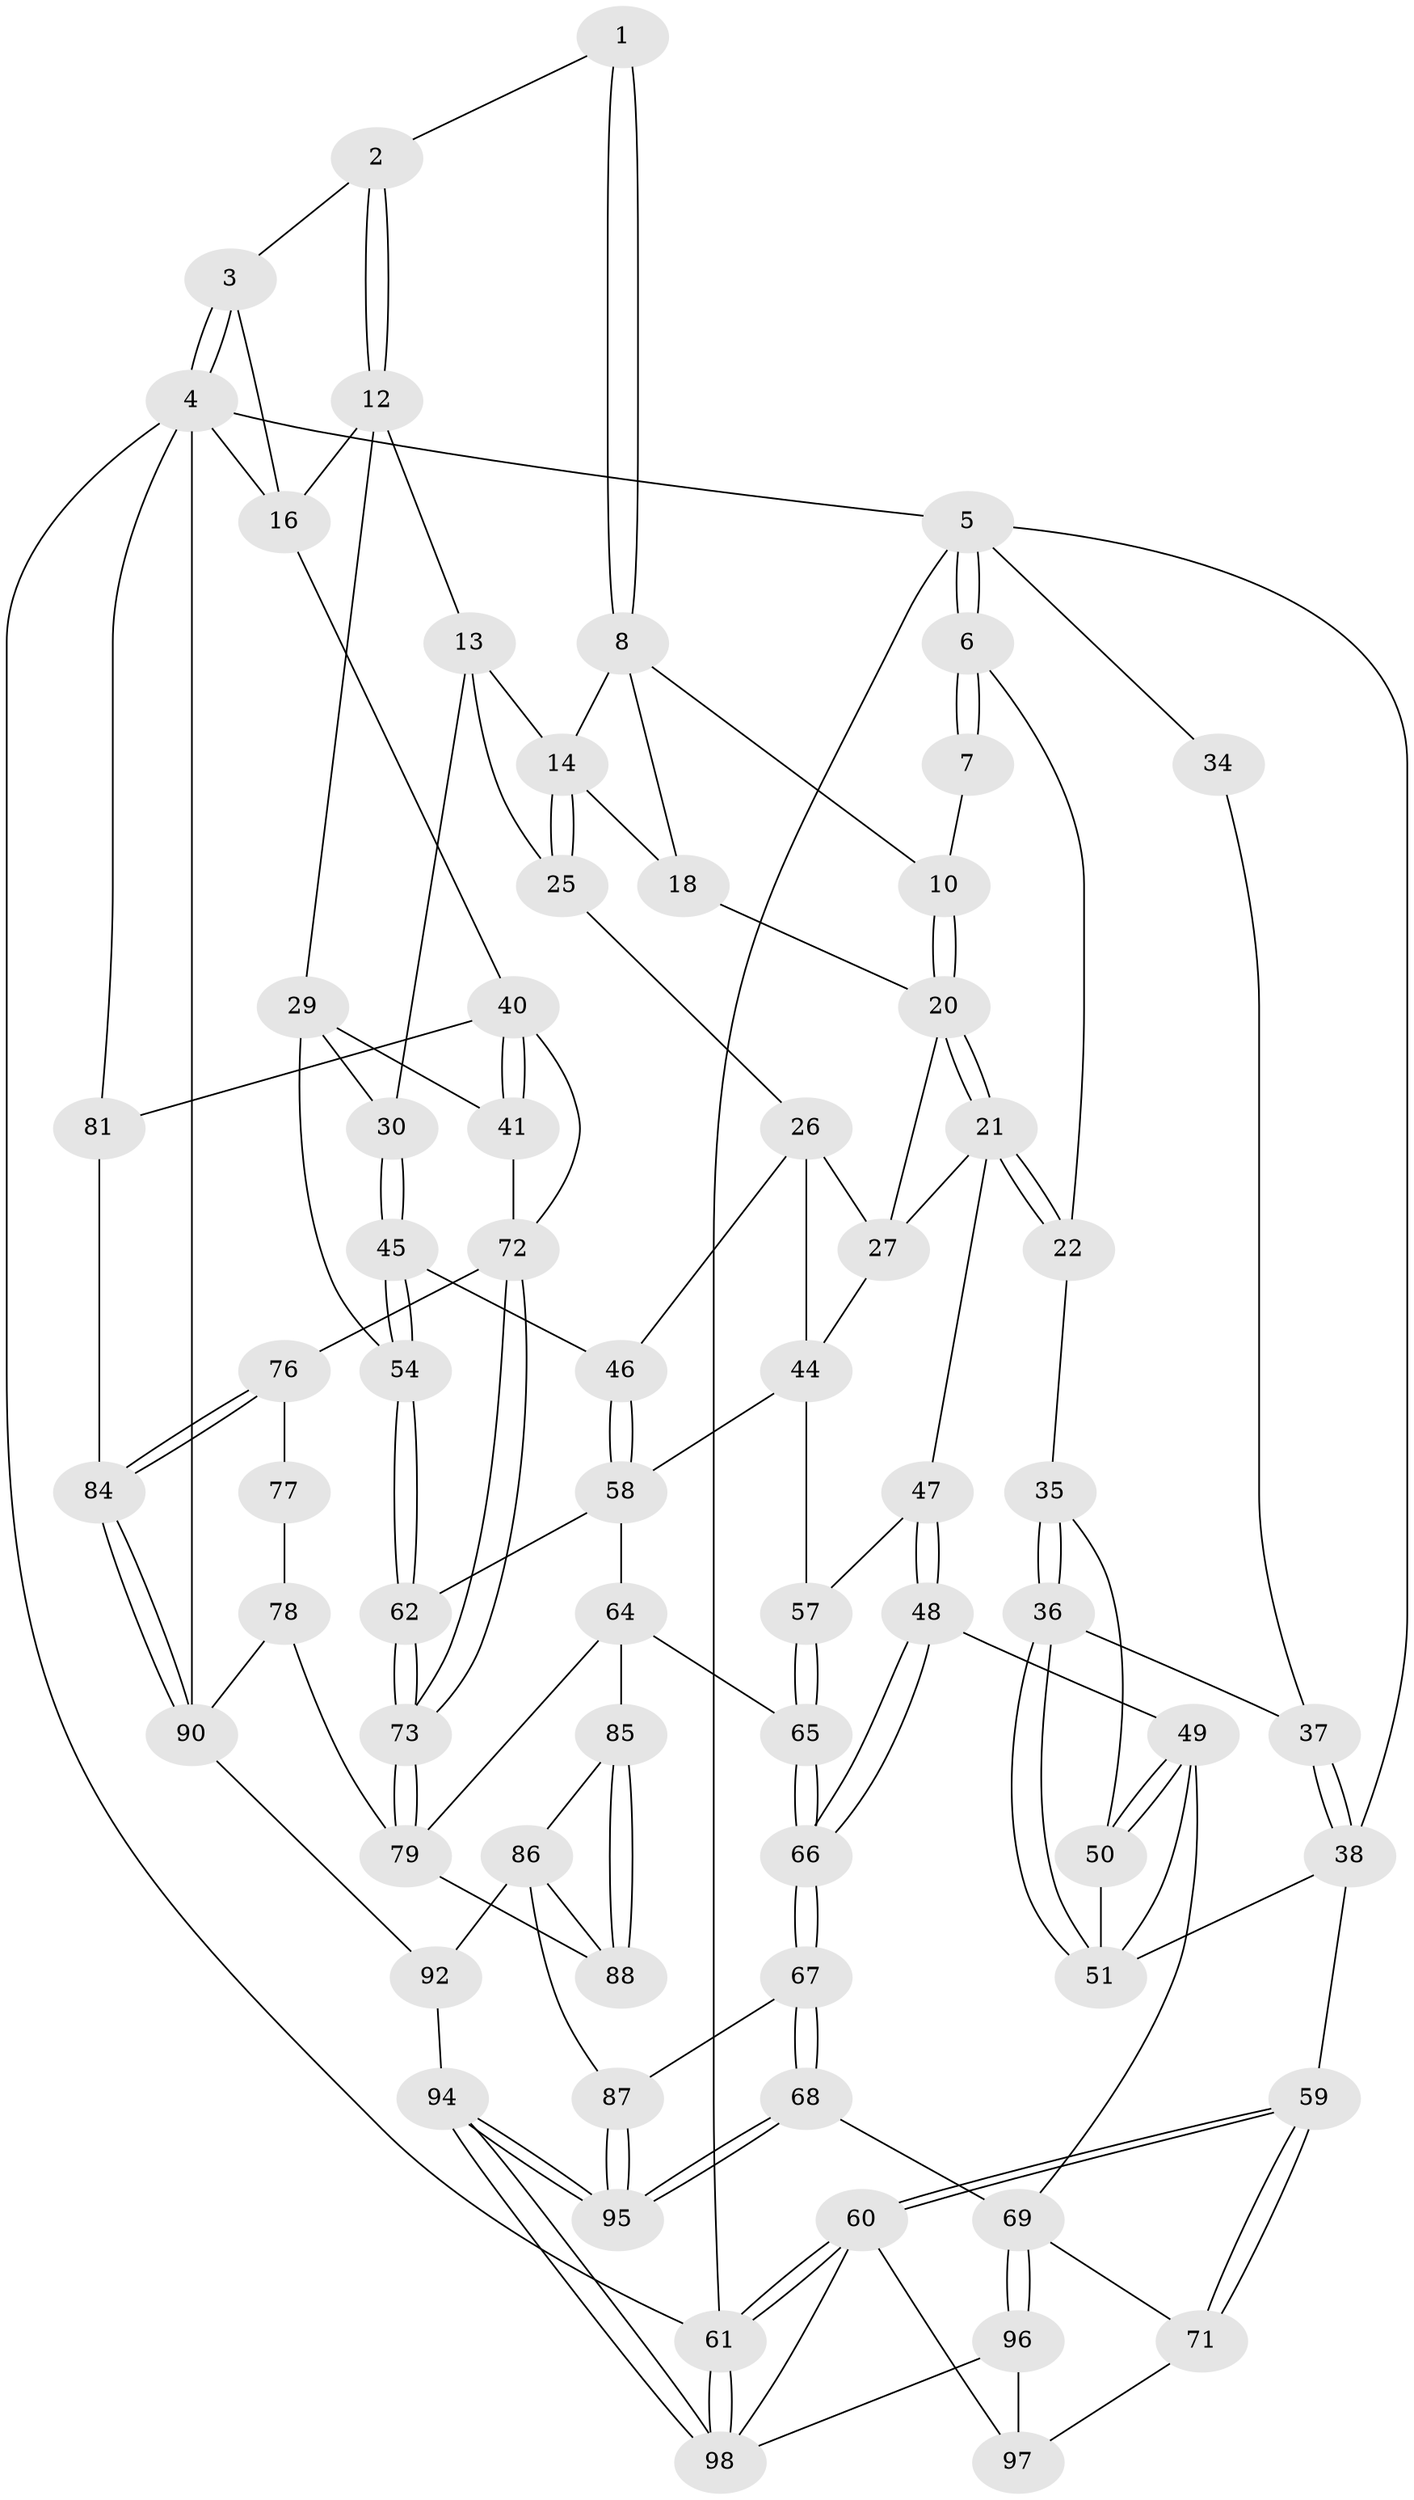 // Generated by graph-tools (version 1.1) at 2025/24/03/03/25 07:24:37]
// undirected, 70 vertices, 157 edges
graph export_dot {
graph [start="1"]
  node [color=gray90,style=filled];
  1 [pos="+0.5701227283461168+0"];
  2 [pos="+0.7383246024607835+0"];
  3 [pos="+0.9230554485780421+0"];
  4 [pos="+1+0",super="+80"];
  5 [pos="+0+0",super="+33"];
  6 [pos="+0+0",super="+19"];
  7 [pos="+0.33304459930088587+0",super="+11"];
  8 [pos="+0.5372999637896312+0.020854775655302884",super="+9"];
  10 [pos="+0.35832042821365473+0.1508661505628054"];
  12 [pos="+0.7984717503934426+0.14193366225555606",super="+17"];
  13 [pos="+0.6162856516717665+0.2066706373266642",super="+28"];
  14 [pos="+0.5886174223799399+0.2046100636360059",super="+15"];
  16 [pos="+0.9922476976051967+0.25387526474514666",super="+39"];
  18 [pos="+0.4815479226109623+0.19234267844486802"];
  20 [pos="+0.36202138609708673+0.22705705536046458",super="+24"];
  21 [pos="+0.27365445601561866+0.31559680546434665",super="+32"];
  22 [pos="+0.2272972065897511+0.2943112196090011",super="+23"];
  25 [pos="+0.5447620330893457+0.2844777517445916"];
  26 [pos="+0.5001162734901757+0.3151963012247243",super="+43"];
  27 [pos="+0.48864557441694767+0.30907863469918806",super="+31"];
  29 [pos="+0.7523828260613223+0.3099630255617774",super="+42"];
  30 [pos="+0.6764736810201378+0.35798926807145887"];
  34 [pos="+0.174894496639515+0.24047490320862333"];
  35 [pos="+0.15992968883781258+0.3584051966029132"];
  36 [pos="+0.08384299889674544+0.38338187980236677"];
  37 [pos="+0.07753414679092652+0.3453884362210877"];
  38 [pos="+0+0",super="+53"];
  40 [pos="+1+0.40333153992632237",super="+74"];
  41 [pos="+1+0.42309262189478847"];
  44 [pos="+0.4747073973952802+0.43170058879451656",super="+56"];
  45 [pos="+0.6598801889166211+0.4065155375593589"];
  46 [pos="+0.5722157924840665+0.43242986614644263"];
  47 [pos="+0.2789918307853246+0.47824922489344573"];
  48 [pos="+0.25590451471922177+0.506958864134519"];
  49 [pos="+0.22299784454106536+0.5201138478802855",super="+55"];
  50 [pos="+0.15391682485098562+0.4114966092660529"];
  51 [pos="+0.06075521873353372+0.42773566573345123",super="+52"];
  54 [pos="+0.7602247202253885+0.5336322244181971"];
  57 [pos="+0.43194156762978464+0.5262582060784244"];
  58 [pos="+0.5695426106284951+0.532643319399705",super="+63"];
  59 [pos="+0+0.6614572770557414"];
  60 [pos="+0+0.934179414089269",super="+100"];
  61 [pos="+0+1"];
  62 [pos="+0.7457759385527055+0.5774896690901012"];
  64 [pos="+0.5220536443315567+0.6225023058166382",super="+83"];
  65 [pos="+0.46145070615848444+0.6203310074379887"];
  66 [pos="+0.3792610973386118+0.68411145283491"];
  67 [pos="+0.36937459708227594+0.7105105276653634"];
  68 [pos="+0.33035270352464974+0.7538592505974161"];
  69 [pos="+0.24682396470218335+0.7626175652938454",super="+70"];
  71 [pos="+0.07023984170877105+0.7420890561580463"];
  72 [pos="+0.8668969289533853+0.6354918033222962",super="+75"];
  73 [pos="+0.7539294158183326+0.6191070381601691"];
  76 [pos="+0.9476337559060511+0.7530234709211684"];
  77 [pos="+0.8398207944180558+0.7568940101220429"];
  78 [pos="+0.7540115238785903+0.7026010611097266",super="+89"];
  79 [pos="+0.7392479216039274+0.6897031348773874",super="+82"];
  81 [pos="+1+0.7465538338098481"];
  84 [pos="+0.9918788702825512+0.7716564131556308"];
  85 [pos="+0.5508953143610181+0.7250883957449316"];
  86 [pos="+0.5360454771577355+0.7658084742177896",super="+93"];
  87 [pos="+0.49165897345833515+0.77040605792158"];
  88 [pos="+0.6814890449077542+0.7709492600165078"];
  90 [pos="+0.8001093299772231+1",super="+91"];
  92 [pos="+0.6316069849352183+1"];
  94 [pos="+0.47990263832584207+1"];
  95 [pos="+0.4337676931827929+0.9638643321059538"];
  96 [pos="+0.19775449650147328+0.7868419871047642"];
  97 [pos="+0.1153940335117084+0.7685850538598642"];
  98 [pos="+0.27497849702642857+1",super="+99"];
  1 -- 2;
  1 -- 8;
  1 -- 8;
  2 -- 3;
  2 -- 12;
  2 -- 12;
  3 -- 4;
  3 -- 4;
  3 -- 16;
  4 -- 5;
  4 -- 16;
  4 -- 81;
  4 -- 61;
  4 -- 90;
  5 -- 6;
  5 -- 6;
  5 -- 61;
  5 -- 34;
  5 -- 38;
  6 -- 7;
  6 -- 7;
  6 -- 22;
  7 -- 10;
  8 -- 14;
  8 -- 10;
  8 -- 18;
  10 -- 20;
  10 -- 20;
  12 -- 13;
  12 -- 16;
  12 -- 29;
  13 -- 14;
  13 -- 25;
  13 -- 30;
  14 -- 25;
  14 -- 25;
  14 -- 18;
  16 -- 40;
  18 -- 20;
  20 -- 21;
  20 -- 21;
  20 -- 27;
  21 -- 22;
  21 -- 22;
  21 -- 27;
  21 -- 47;
  22 -- 35;
  25 -- 26;
  26 -- 27;
  26 -- 44;
  26 -- 46;
  27 -- 44;
  29 -- 30;
  29 -- 41;
  29 -- 54;
  30 -- 45;
  30 -- 45;
  34 -- 37;
  35 -- 36;
  35 -- 36;
  35 -- 50;
  36 -- 37;
  36 -- 51;
  36 -- 51;
  37 -- 38;
  37 -- 38;
  38 -- 59;
  38 -- 51;
  40 -- 41;
  40 -- 41;
  40 -- 81;
  40 -- 72;
  41 -- 72;
  44 -- 57;
  44 -- 58;
  45 -- 46;
  45 -- 54;
  45 -- 54;
  46 -- 58;
  46 -- 58;
  47 -- 48;
  47 -- 48;
  47 -- 57;
  48 -- 49;
  48 -- 66;
  48 -- 66;
  49 -- 50;
  49 -- 50;
  49 -- 69;
  49 -- 51;
  50 -- 51;
  54 -- 62;
  54 -- 62;
  57 -- 65;
  57 -- 65;
  58 -- 64;
  58 -- 62;
  59 -- 60;
  59 -- 60;
  59 -- 71;
  59 -- 71;
  60 -- 61;
  60 -- 61;
  60 -- 97;
  60 -- 98;
  61 -- 98;
  61 -- 98;
  62 -- 73;
  62 -- 73;
  64 -- 65;
  64 -- 85;
  64 -- 79;
  65 -- 66;
  65 -- 66;
  66 -- 67;
  66 -- 67;
  67 -- 68;
  67 -- 68;
  67 -- 87;
  68 -- 69;
  68 -- 95;
  68 -- 95;
  69 -- 96;
  69 -- 96;
  69 -- 71;
  71 -- 97;
  72 -- 73;
  72 -- 73;
  72 -- 76;
  73 -- 79;
  73 -- 79;
  76 -- 77;
  76 -- 84;
  76 -- 84;
  77 -- 78 [weight=2];
  78 -- 79;
  78 -- 90;
  79 -- 88;
  81 -- 84;
  84 -- 90;
  84 -- 90;
  85 -- 86;
  85 -- 88;
  85 -- 88;
  86 -- 87;
  86 -- 88;
  86 -- 92;
  87 -- 95;
  87 -- 95;
  90 -- 92;
  92 -- 94;
  94 -- 95;
  94 -- 95;
  94 -- 98;
  94 -- 98;
  96 -- 97;
  96 -- 98;
}
